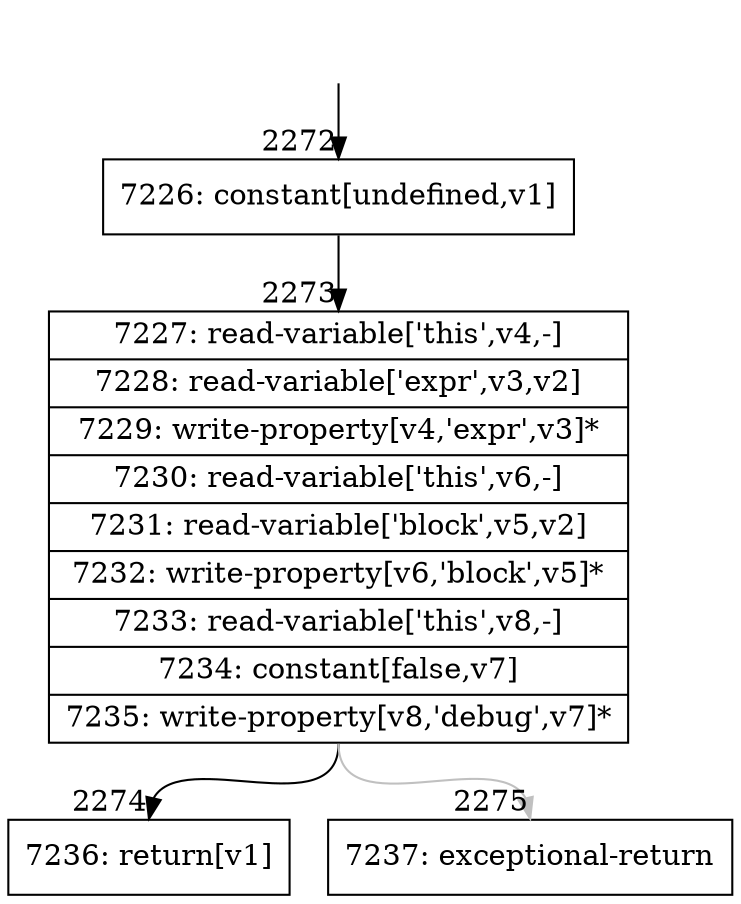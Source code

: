 digraph {
rankdir="TD"
BB_entry125[shape=none,label=""];
BB_entry125 -> BB2272 [tailport=s, headport=n, headlabel="    2272"]
BB2272 [shape=record label="{7226: constant[undefined,v1]}" ] 
BB2272 -> BB2273 [tailport=s, headport=n, headlabel="      2273"]
BB2273 [shape=record label="{7227: read-variable['this',v4,-]|7228: read-variable['expr',v3,v2]|7229: write-property[v4,'expr',v3]*|7230: read-variable['this',v6,-]|7231: read-variable['block',v5,v2]|7232: write-property[v6,'block',v5]*|7233: read-variable['this',v8,-]|7234: constant[false,v7]|7235: write-property[v8,'debug',v7]*}" ] 
BB2273 -> BB2274 [tailport=s, headport=n, headlabel="      2274"]
BB2273 -> BB2275 [tailport=s, headport=n, color=gray, headlabel="      2275"]
BB2274 [shape=record label="{7236: return[v1]}" ] 
BB2275 [shape=record label="{7237: exceptional-return}" ] 
//#$~ 2379
}
